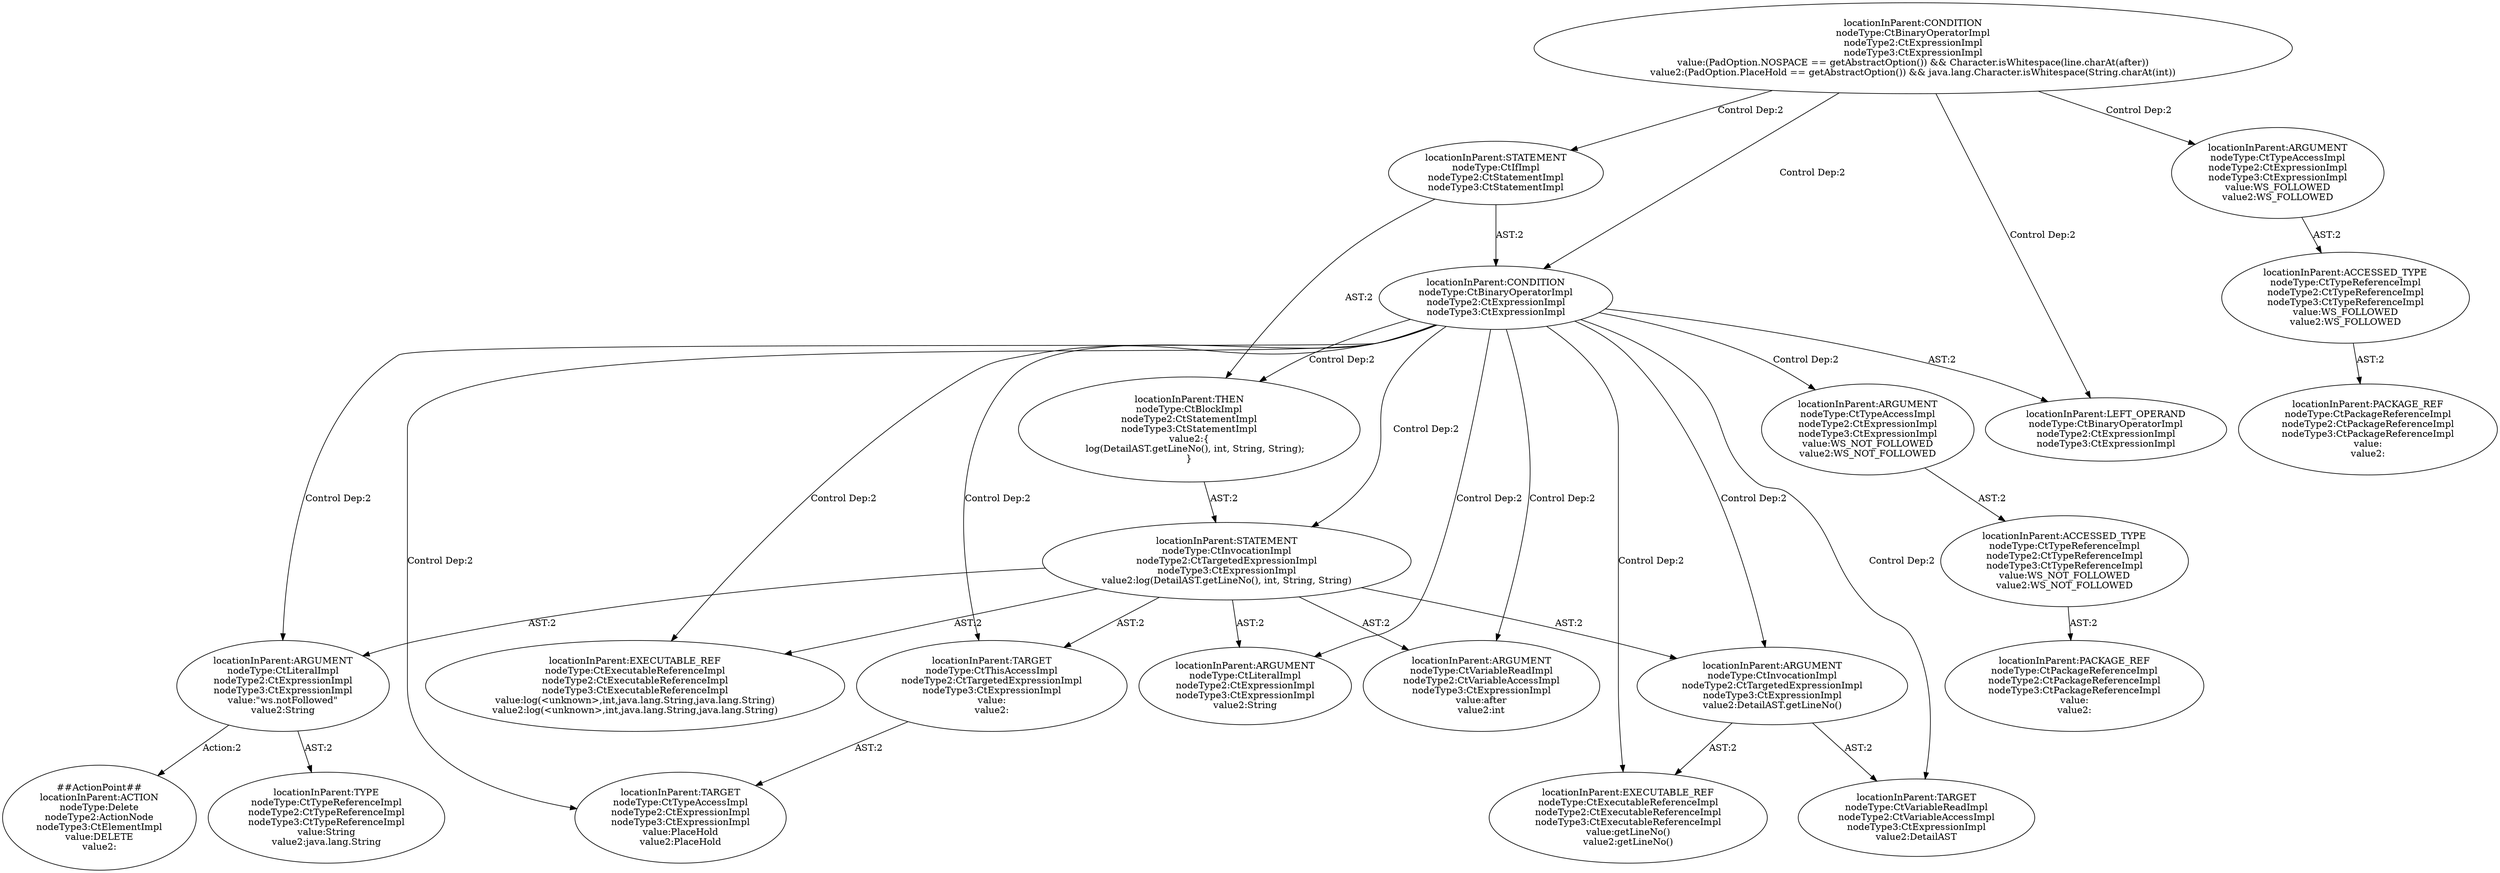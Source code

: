 digraph "Pattern" {
0 [label="##ActionPoint##
locationInParent:ACTION
nodeType:Delete
nodeType2:ActionNode
nodeType3:CtElementImpl
value:DELETE
value2:" shape=ellipse]
1 [label="locationInParent:ARGUMENT
nodeType:CtLiteralImpl
nodeType2:CtExpressionImpl
nodeType3:CtExpressionImpl
value:\"ws.notFollowed\"
value2:String" shape=ellipse]
2 [label="locationInParent:CONDITION
nodeType:CtBinaryOperatorImpl
nodeType2:CtExpressionImpl
nodeType3:CtExpressionImpl" shape=ellipse]
3 [label="locationInParent:CONDITION
nodeType:CtBinaryOperatorImpl
nodeType2:CtExpressionImpl
nodeType3:CtExpressionImpl
value:(PadOption.NOSPACE == getAbstractOption()) && Character.isWhitespace(line.charAt(after))
value2:(PadOption.PlaceHold == getAbstractOption()) && java.lang.Character.isWhitespace(String.charAt(int))" shape=ellipse]
4 [label="locationInParent:ARGUMENT
nodeType:CtTypeAccessImpl
nodeType2:CtExpressionImpl
nodeType3:CtExpressionImpl
value:WS_FOLLOWED
value2:WS_FOLLOWED" shape=ellipse]
5 [label="locationInParent:ACCESSED_TYPE
nodeType:CtTypeReferenceImpl
nodeType2:CtTypeReferenceImpl
nodeType3:CtTypeReferenceImpl
value:WS_FOLLOWED
value2:WS_FOLLOWED" shape=ellipse]
6 [label="locationInParent:PACKAGE_REF
nodeType:CtPackageReferenceImpl
nodeType2:CtPackageReferenceImpl
nodeType3:CtPackageReferenceImpl
value:
value2:" shape=ellipse]
7 [label="locationInParent:STATEMENT
nodeType:CtIfImpl
nodeType2:CtStatementImpl
nodeType3:CtStatementImpl" shape=ellipse]
8 [label="locationInParent:LEFT_OPERAND
nodeType:CtBinaryOperatorImpl
nodeType2:CtExpressionImpl
nodeType3:CtExpressionImpl" shape=ellipse]
9 [label="locationInParent:THEN
nodeType:CtBlockImpl
nodeType2:CtStatementImpl
nodeType3:CtStatementImpl
value2:\{
    log(DetailAST.getLineNo(), int, String, String);
\}" shape=ellipse]
10 [label="locationInParent:STATEMENT
nodeType:CtInvocationImpl
nodeType2:CtTargetedExpressionImpl
nodeType3:CtExpressionImpl
value2:log(DetailAST.getLineNo(), int, String, String)" shape=ellipse]
11 [label="locationInParent:EXECUTABLE_REF
nodeType:CtExecutableReferenceImpl
nodeType2:CtExecutableReferenceImpl
nodeType3:CtExecutableReferenceImpl
value:log(<unknown>,int,java.lang.String,java.lang.String)
value2:log(<unknown>,int,java.lang.String,java.lang.String)" shape=ellipse]
12 [label="locationInParent:TARGET
nodeType:CtThisAccessImpl
nodeType2:CtTargetedExpressionImpl
nodeType3:CtExpressionImpl
value:
value2:" shape=ellipse]
13 [label="locationInParent:TARGET
nodeType:CtTypeAccessImpl
nodeType2:CtExpressionImpl
nodeType3:CtExpressionImpl
value:PlaceHold
value2:PlaceHold" shape=ellipse]
14 [label="locationInParent:ARGUMENT
nodeType:CtInvocationImpl
nodeType2:CtTargetedExpressionImpl
nodeType3:CtExpressionImpl
value2:DetailAST.getLineNo()" shape=ellipse]
15 [label="locationInParent:EXECUTABLE_REF
nodeType:CtExecutableReferenceImpl
nodeType2:CtExecutableReferenceImpl
nodeType3:CtExecutableReferenceImpl
value:getLineNo()
value2:getLineNo()" shape=ellipse]
16 [label="locationInParent:TARGET
nodeType:CtVariableReadImpl
nodeType2:CtVariableAccessImpl
nodeType3:CtExpressionImpl
value2:DetailAST" shape=ellipse]
17 [label="locationInParent:ARGUMENT
nodeType:CtVariableReadImpl
nodeType2:CtVariableAccessImpl
nodeType3:CtExpressionImpl
value:after
value2:int" shape=ellipse]
18 [label="locationInParent:ARGUMENT
nodeType:CtLiteralImpl
nodeType2:CtExpressionImpl
nodeType3:CtExpressionImpl
value2:String" shape=ellipse]
19 [label="locationInParent:ARGUMENT
nodeType:CtTypeAccessImpl
nodeType2:CtExpressionImpl
nodeType3:CtExpressionImpl
value:WS_NOT_FOLLOWED
value2:WS_NOT_FOLLOWED" shape=ellipse]
20 [label="locationInParent:ACCESSED_TYPE
nodeType:CtTypeReferenceImpl
nodeType2:CtTypeReferenceImpl
nodeType3:CtTypeReferenceImpl
value:WS_NOT_FOLLOWED
value2:WS_NOT_FOLLOWED" shape=ellipse]
21 [label="locationInParent:PACKAGE_REF
nodeType:CtPackageReferenceImpl
nodeType2:CtPackageReferenceImpl
nodeType3:CtPackageReferenceImpl
value:
value2:" shape=ellipse]
22 [label="locationInParent:TYPE
nodeType:CtTypeReferenceImpl
nodeType2:CtTypeReferenceImpl
nodeType3:CtTypeReferenceImpl
value:String
value2:java.lang.String" shape=ellipse]
1 -> 0 [label="Action:2"];
1 -> 22 [label="AST:2"];
2 -> 1 [label="Control Dep:2"];
2 -> 8 [label="AST:2"];
2 -> 9 [label="Control Dep:2"];
2 -> 10 [label="Control Dep:2"];
2 -> 11 [label="Control Dep:2"];
2 -> 12 [label="Control Dep:2"];
2 -> 13 [label="Control Dep:2"];
2 -> 14 [label="Control Dep:2"];
2 -> 15 [label="Control Dep:2"];
2 -> 16 [label="Control Dep:2"];
2 -> 17 [label="Control Dep:2"];
2 -> 18 [label="Control Dep:2"];
2 -> 19 [label="Control Dep:2"];
3 -> 2 [label="Control Dep:2"];
3 -> 7 [label="Control Dep:2"];
3 -> 8 [label="Control Dep:2"];
3 -> 4 [label="Control Dep:2"];
4 -> 5 [label="AST:2"];
5 -> 6 [label="AST:2"];
7 -> 2 [label="AST:2"];
7 -> 9 [label="AST:2"];
9 -> 10 [label="AST:2"];
10 -> 1 [label="AST:2"];
10 -> 12 [label="AST:2"];
10 -> 11 [label="AST:2"];
10 -> 14 [label="AST:2"];
10 -> 17 [label="AST:2"];
10 -> 18 [label="AST:2"];
12 -> 13 [label="AST:2"];
14 -> 16 [label="AST:2"];
14 -> 15 [label="AST:2"];
19 -> 20 [label="AST:2"];
20 -> 21 [label="AST:2"];
}